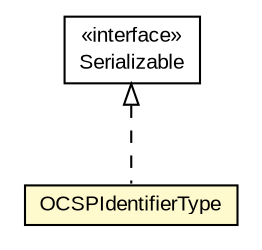 #!/usr/local/bin/dot
#
# Class diagram 
# Generated by UMLGraph version R5_6-24-gf6e263 (http://www.umlgraph.org/)
#

digraph G {
	edge [fontname="arial",fontsize=10,labelfontname="arial",labelfontsize=10];
	node [fontname="arial",fontsize=10,shape=plaintext];
	nodesep=0.25;
	ranksep=0.5;
	// eu.europa.esig.jaxb.xades.OCSPIdentifierType
	c449727 [label=<<table title="eu.europa.esig.jaxb.xades.OCSPIdentifierType" border="0" cellborder="1" cellspacing="0" cellpadding="2" port="p" bgcolor="lemonChiffon" href="./OCSPIdentifierType.html">
		<tr><td><table border="0" cellspacing="0" cellpadding="1">
<tr><td align="center" balign="center"> OCSPIdentifierType </td></tr>
		</table></td></tr>
		</table>>, URL="./OCSPIdentifierType.html", fontname="arial", fontcolor="black", fontsize=10.0];
	//eu.europa.esig.jaxb.xades.OCSPIdentifierType implements java.io.Serializable
	c449953:p -> c449727:p [dir=back,arrowtail=empty,style=dashed];
	// java.io.Serializable
	c449953 [label=<<table title="java.io.Serializable" border="0" cellborder="1" cellspacing="0" cellpadding="2" port="p" href="http://java.sun.com/j2se/1.4.2/docs/api/java/io/Serializable.html">
		<tr><td><table border="0" cellspacing="0" cellpadding="1">
<tr><td align="center" balign="center"> &#171;interface&#187; </td></tr>
<tr><td align="center" balign="center"> Serializable </td></tr>
		</table></td></tr>
		</table>>, URL="http://java.sun.com/j2se/1.4.2/docs/api/java/io/Serializable.html", fontname="arial", fontcolor="black", fontsize=10.0];
}

